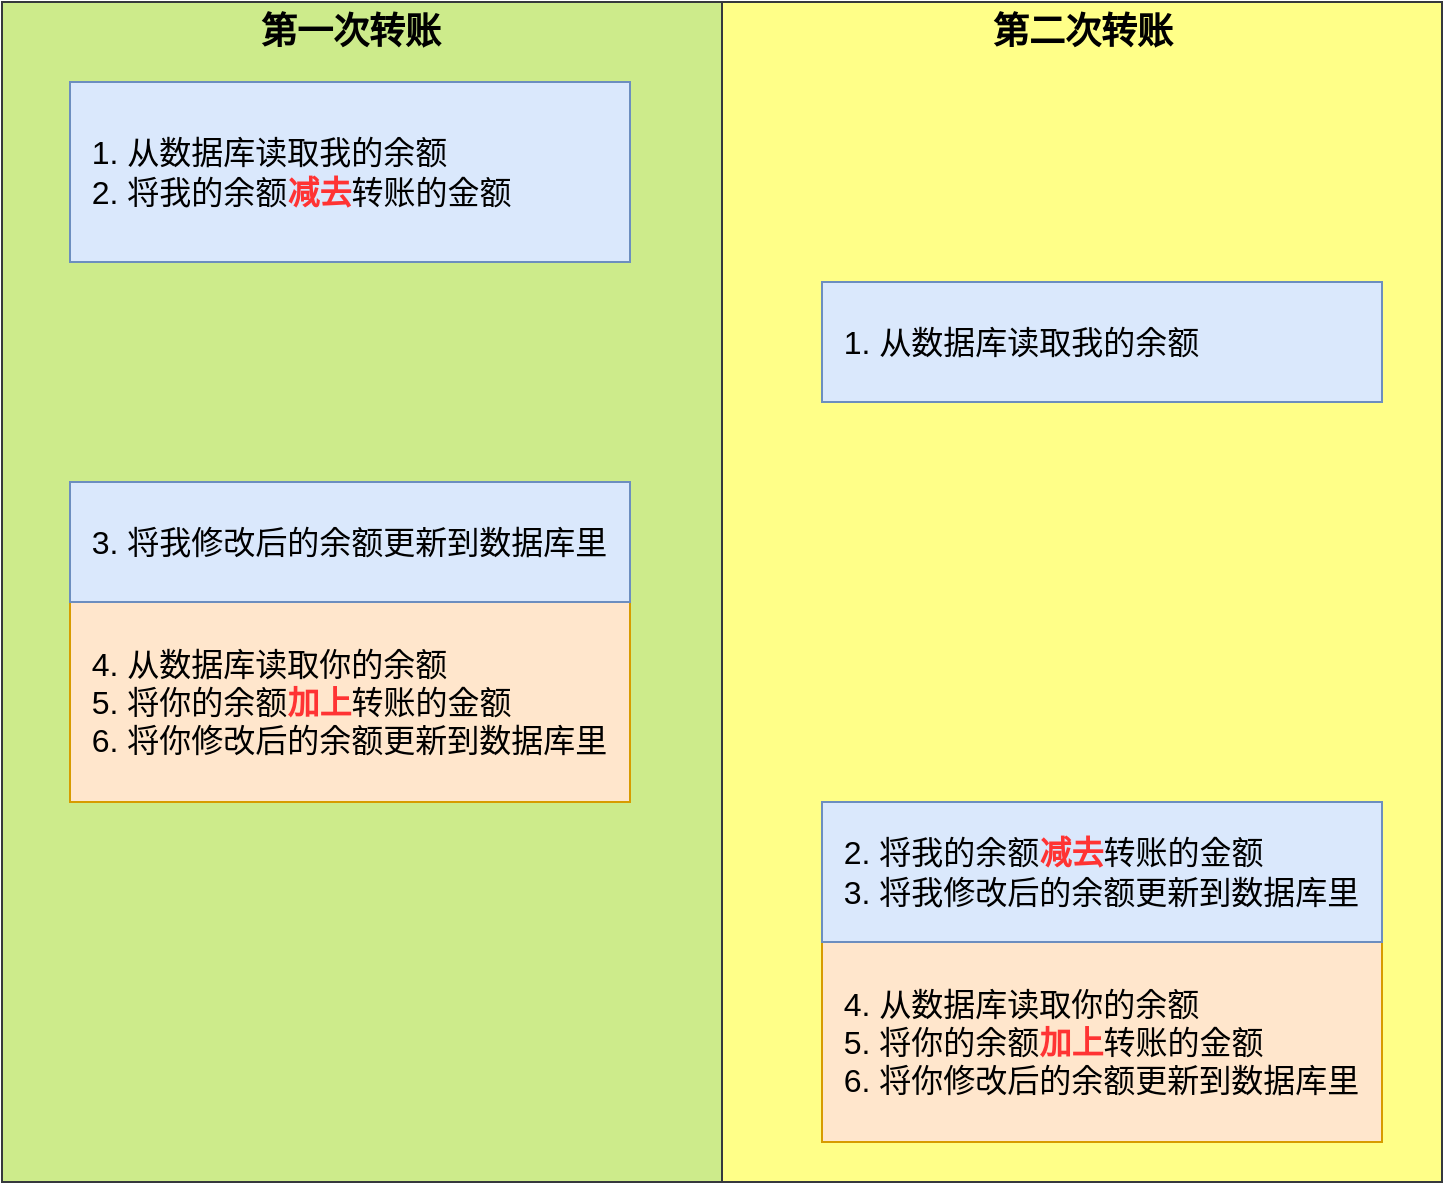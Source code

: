 <mxfile version="14.9.4" type="github">
  <diagram id="z0KPFBacOw3r0M6T9vL1" name="第 1 页">
    <mxGraphModel dx="946" dy="1670" grid="1" gridSize="10" guides="1" tooltips="1" connect="1" arrows="1" fold="1" page="1" pageScale="1" pageWidth="827" pageHeight="1169" math="0" shadow="0">
      <root>
        <mxCell id="0" />
        <mxCell id="1" parent="0" />
        <mxCell id="TAIMm1EoAjCV-F4BacVT-10" value="" style="rounded=0;whiteSpace=wrap;html=1;fillColor=#ffff88;strokeColor=#36393d;" vertex="1" parent="1">
          <mxGeometry x="460" y="-50" width="360" height="590" as="geometry" />
        </mxCell>
        <mxCell id="TAIMm1EoAjCV-F4BacVT-9" value="" style="rounded=0;whiteSpace=wrap;html=1;fillColor=#cdeb8b;strokeColor=#36393d;" vertex="1" parent="1">
          <mxGeometry x="100" y="-50" width="360" height="590" as="geometry" />
        </mxCell>
        <mxCell id="TAIMm1EoAjCV-F4BacVT-1" value="&amp;nbsp; 1. 从数据库读取我的余额" style="rounded=0;whiteSpace=wrap;html=1;align=left;fillColor=#dae8fc;strokeColor=#6c8ebf;fontSize=16;" vertex="1" parent="1">
          <mxGeometry x="510" y="90" width="280" height="60" as="geometry" />
        </mxCell>
        <mxCell id="TAIMm1EoAjCV-F4BacVT-2" value="&amp;nbsp; 4. 从数据库读取你的余额&lt;br style=&quot;font-size: 16px&quot;&gt;&amp;nbsp; 5. 将你的余额&lt;b&gt;&lt;font color=&quot;#ff3333&quot;&gt;加上&lt;/font&gt;&lt;/b&gt;转账的金额&lt;br style=&quot;font-size: 16px&quot;&gt;&amp;nbsp; 6. 将你修改后的余额更新到数据库里" style="rounded=0;whiteSpace=wrap;html=1;align=left;fillColor=#ffe6cc;strokeColor=#d79b00;fontSize=16;" vertex="1" parent="1">
          <mxGeometry x="134" y="250" width="280" height="100" as="geometry" />
        </mxCell>
        <mxCell id="TAIMm1EoAjCV-F4BacVT-4" value="&amp;nbsp; 1. 从数据库读取我的余额&lt;br style=&quot;font-size: 16px&quot;&gt;&amp;nbsp; 2. 将我的余额&lt;b style=&quot;font-size: 16px&quot;&gt;&lt;font color=&quot;#ff3333&quot;&gt;减去&lt;/font&gt;&lt;/b&gt;转账的金额" style="rounded=0;whiteSpace=wrap;html=1;align=left;fillColor=#dae8fc;strokeColor=#6c8ebf;fontSize=16;" vertex="1" parent="1">
          <mxGeometry x="134" y="-10" width="280" height="90" as="geometry" />
        </mxCell>
        <mxCell id="TAIMm1EoAjCV-F4BacVT-5" value="&amp;nbsp; 4. 从数据库读取你的余额&lt;br style=&quot;font-size: 16px&quot;&gt;&amp;nbsp; 5. 将你的余额&lt;b&gt;&lt;font color=&quot;#ff3333&quot;&gt;加上&lt;/font&gt;&lt;/b&gt;转账的金额&lt;br style=&quot;font-size: 16px&quot;&gt;&amp;nbsp; 6. 将你修改后的余额更新到数据库里" style="rounded=0;whiteSpace=wrap;html=1;align=left;fillColor=#ffe6cc;strokeColor=#d79b00;fontSize=16;" vertex="1" parent="1">
          <mxGeometry x="510" y="420" width="280" height="100" as="geometry" />
        </mxCell>
        <mxCell id="TAIMm1EoAjCV-F4BacVT-6" value="&amp;nbsp; 3. 将我修改后的余额更新到数据库里" style="rounded=0;whiteSpace=wrap;html=1;align=left;fillColor=#dae8fc;strokeColor=#6c8ebf;fontSize=16;" vertex="1" parent="1">
          <mxGeometry x="134" y="190" width="280" height="60" as="geometry" />
        </mxCell>
        <mxCell id="TAIMm1EoAjCV-F4BacVT-7" value="&amp;nbsp; 2. 将我的余额&lt;b style=&quot;font-size: 16px&quot;&gt;&lt;font color=&quot;#ff3333&quot;&gt;减去&lt;/font&gt;&lt;/b&gt;转账的金额&lt;br style=&quot;font-size: 16px&quot;&gt;&amp;nbsp; 3. 将我修改后的余额更新到数据库里" style="rounded=0;whiteSpace=wrap;html=1;align=left;fillColor=#dae8fc;strokeColor=#6c8ebf;fontSize=16;" vertex="1" parent="1">
          <mxGeometry x="510" y="350" width="280" height="70" as="geometry" />
        </mxCell>
        <mxCell id="TAIMm1EoAjCV-F4BacVT-11" value="第一次转账" style="text;html=1;align=center;verticalAlign=middle;resizable=0;points=[];autosize=1;strokeColor=none;fontSize=18;fontStyle=1" vertex="1" parent="1">
          <mxGeometry x="219" y="-50" width="110" height="30" as="geometry" />
        </mxCell>
        <mxCell id="TAIMm1EoAjCV-F4BacVT-12" value="第二次转账" style="text;html=1;align=center;verticalAlign=middle;resizable=0;points=[];autosize=1;strokeColor=none;fontSize=18;fontStyle=1" vertex="1" parent="1">
          <mxGeometry x="585" y="-50" width="110" height="30" as="geometry" />
        </mxCell>
      </root>
    </mxGraphModel>
  </diagram>
</mxfile>
